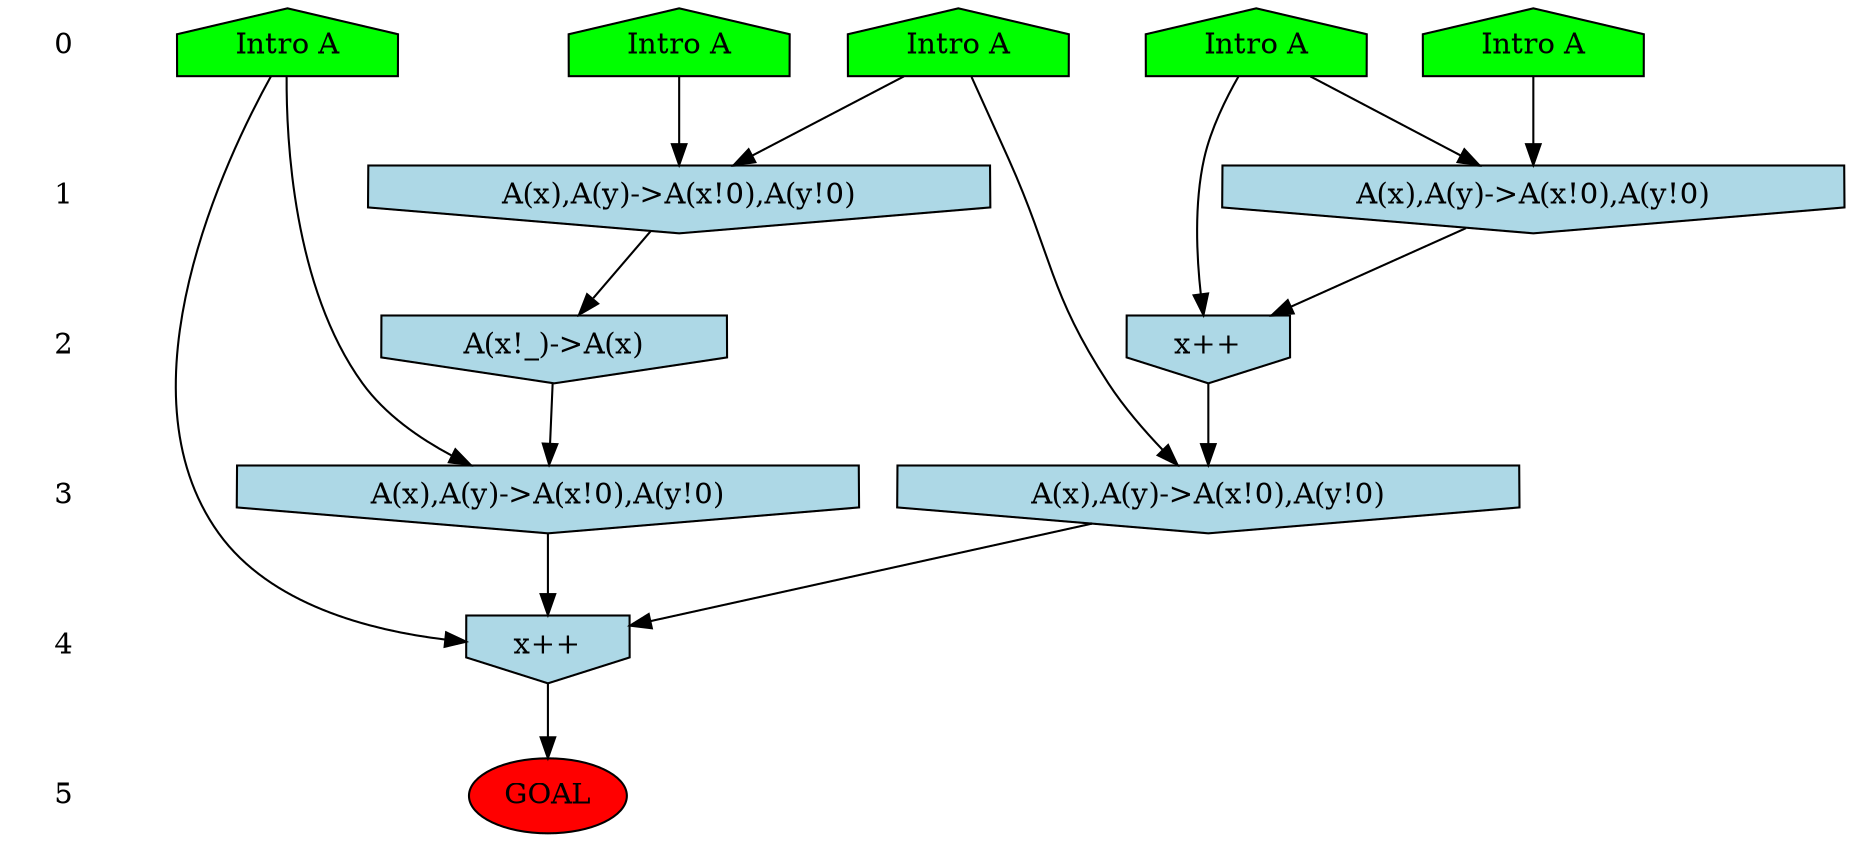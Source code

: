 /* Compression of 1 causal flows obtained in average at 8.970981E-01 t.u */
/* Compressed causal flows were: [168] */
digraph G{
 ranksep=.5 ; 
{ rank = same ; "0" [shape=plaintext] ; node_1 [label ="Intro A", shape=house, style=filled, fillcolor=green] ;
node_2 [label ="Intro A", shape=house, style=filled, fillcolor=green] ;
node_3 [label ="Intro A", shape=house, style=filled, fillcolor=green] ;
node_4 [label ="Intro A", shape=house, style=filled, fillcolor=green] ;
node_5 [label ="Intro A", shape=house, style=filled, fillcolor=green] ;
}
{ rank = same ; "1" [shape=plaintext] ; node_6 [label="A(x),A(y)->A(x!0),A(y!0)", shape=invhouse, style=filled, fillcolor = lightblue] ;
node_7 [label="A(x),A(y)->A(x!0),A(y!0)", shape=invhouse, style=filled, fillcolor = lightblue] ;
}
{ rank = same ; "2" [shape=plaintext] ; node_8 [label="A(x!_)->A(x)", shape=invhouse, style=filled, fillcolor = lightblue] ;
node_9 [label="x++", shape=invhouse, style=filled, fillcolor = lightblue] ;
}
{ rank = same ; "3" [shape=plaintext] ; node_10 [label="A(x),A(y)->A(x!0),A(y!0)", shape=invhouse, style=filled, fillcolor = lightblue] ;
node_11 [label="A(x),A(y)->A(x!0),A(y!0)", shape=invhouse, style=filled, fillcolor = lightblue] ;
}
{ rank = same ; "4" [shape=plaintext] ; node_12 [label="x++", shape=invhouse, style=filled, fillcolor = lightblue] ;
}
{ rank = same ; "5" [shape=plaintext] ; node_13 [label ="GOAL", style=filled, fillcolor=red] ;
}
"0" -> "1" [style="invis"]; 
"1" -> "2" [style="invis"]; 
"2" -> "3" [style="invis"]; 
"3" -> "4" [style="invis"]; 
"4" -> "5" [style="invis"]; 
node_2 -> node_6
node_4 -> node_6
node_3 -> node_7
node_5 -> node_7
node_6 -> node_8
node_5 -> node_9
node_7 -> node_9
node_1 -> node_10
node_8 -> node_10
node_2 -> node_11
node_9 -> node_11
node_1 -> node_12
node_10 -> node_12
node_11 -> node_12
node_12 -> node_13
}
/*
 Dot generation time: 0.000000
*/